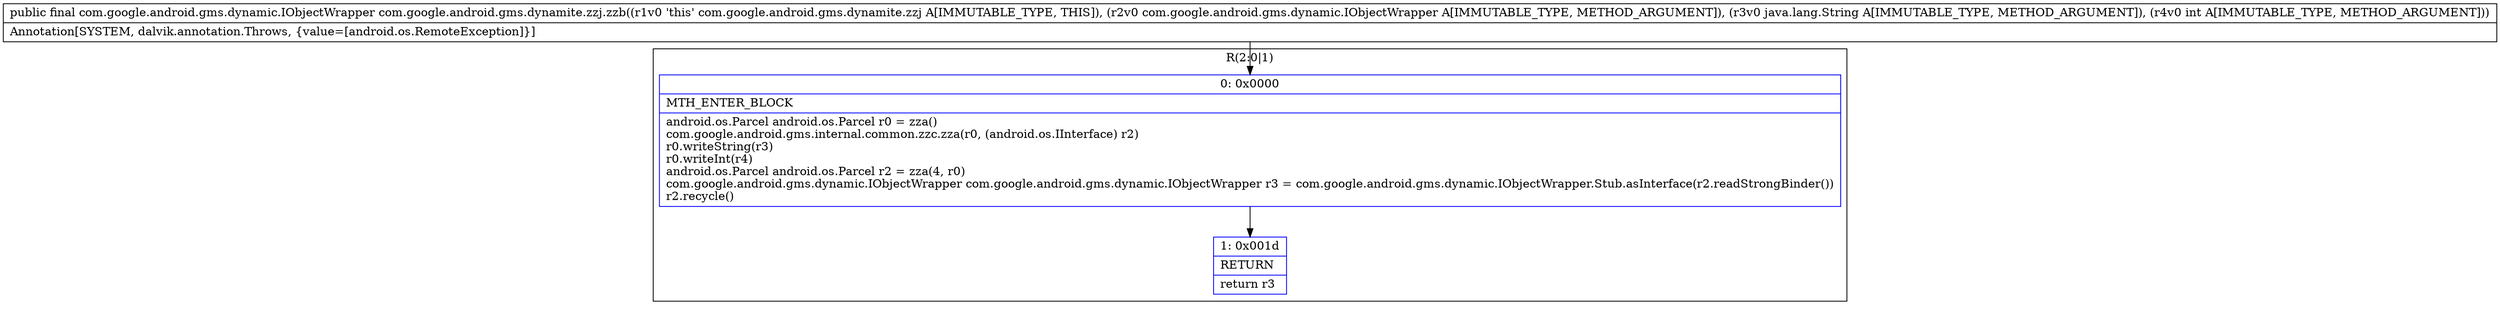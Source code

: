 digraph "CFG forcom.google.android.gms.dynamite.zzj.zzb(Lcom\/google\/android\/gms\/dynamic\/IObjectWrapper;Ljava\/lang\/String;I)Lcom\/google\/android\/gms\/dynamic\/IObjectWrapper;" {
subgraph cluster_Region_252784091 {
label = "R(2:0|1)";
node [shape=record,color=blue];
Node_0 [shape=record,label="{0\:\ 0x0000|MTH_ENTER_BLOCK\l|android.os.Parcel android.os.Parcel r0 = zza()\lcom.google.android.gms.internal.common.zzc.zza(r0, (android.os.IInterface) r2)\lr0.writeString(r3)\lr0.writeInt(r4)\landroid.os.Parcel android.os.Parcel r2 = zza(4, r0)\lcom.google.android.gms.dynamic.IObjectWrapper com.google.android.gms.dynamic.IObjectWrapper r3 = com.google.android.gms.dynamic.IObjectWrapper.Stub.asInterface(r2.readStrongBinder())\lr2.recycle()\l}"];
Node_1 [shape=record,label="{1\:\ 0x001d|RETURN\l|return r3\l}"];
}
MethodNode[shape=record,label="{public final com.google.android.gms.dynamic.IObjectWrapper com.google.android.gms.dynamite.zzj.zzb((r1v0 'this' com.google.android.gms.dynamite.zzj A[IMMUTABLE_TYPE, THIS]), (r2v0 com.google.android.gms.dynamic.IObjectWrapper A[IMMUTABLE_TYPE, METHOD_ARGUMENT]), (r3v0 java.lang.String A[IMMUTABLE_TYPE, METHOD_ARGUMENT]), (r4v0 int A[IMMUTABLE_TYPE, METHOD_ARGUMENT]))  | Annotation[SYSTEM, dalvik.annotation.Throws, \{value=[android.os.RemoteException]\}]\l}"];
MethodNode -> Node_0;
Node_0 -> Node_1;
}


